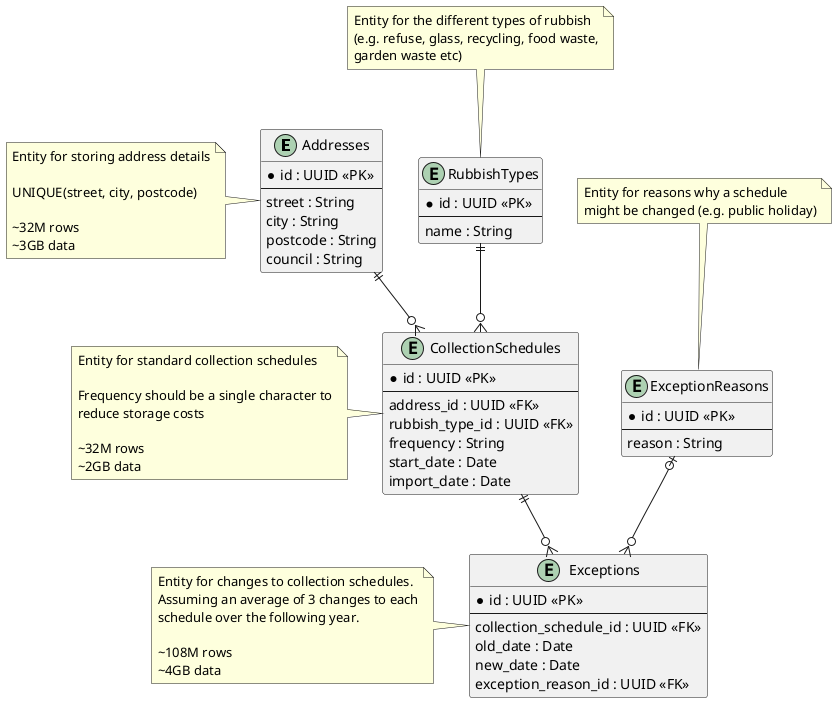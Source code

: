 @startuml Database Structure

entity Addresses {
    * id : UUID <<PK>>
    --
    street : String
    city : String
    postcode : String
    council : String
}

note left of Addresses
    Entity for storing address details

    UNIQUE(street, city, postcode)

    ~32M rows
    ~3GB data
end note

entity RubbishTypes {
    * id : UUID <<PK>>
    --
    name : String
}

note top of RubbishTypes
    Entity for the different types of rubbish
    (e.g. refuse, glass, recycling, food waste,
    garden waste etc)
end note

entity CollectionSchedules {
    * id : UUID <<PK>>
    --
    address_id : UUID <<FK>>
    rubbish_type_id : UUID <<FK>>
    frequency : String
    start_date : Date
    import_date : Date
}

note left of CollectionSchedules
    Entity for standard collection schedules

    Frequency should be a single character to
    reduce storage costs

    ~32M rows
    ~2GB data
end note

entity ExceptionReasons {
    * id : UUID <<PK>>
    --
    reason : String
}

note top of ExceptionReasons
    Entity for reasons why a schedule
    might be changed (e.g. public holiday)
end note

entity Exceptions {
    * id : UUID <<PK>>
    --
    collection_schedule_id : UUID <<FK>>
    old_date : Date
    new_date : Date
    exception_reason_id : UUID <<FK>>
}

note left of Exceptions
    Entity for changes to collection schedules.
    Assuming an average of 3 changes to each
    schedule over the following year.

    ~108M rows
    ~4GB data
end note

Addresses ||--o{ CollectionSchedules
RubbishTypes ||--o{ CollectionSchedules
CollectionSchedules ||--o{ Exceptions
ExceptionReasons |o--o{ Exceptions

@enduml